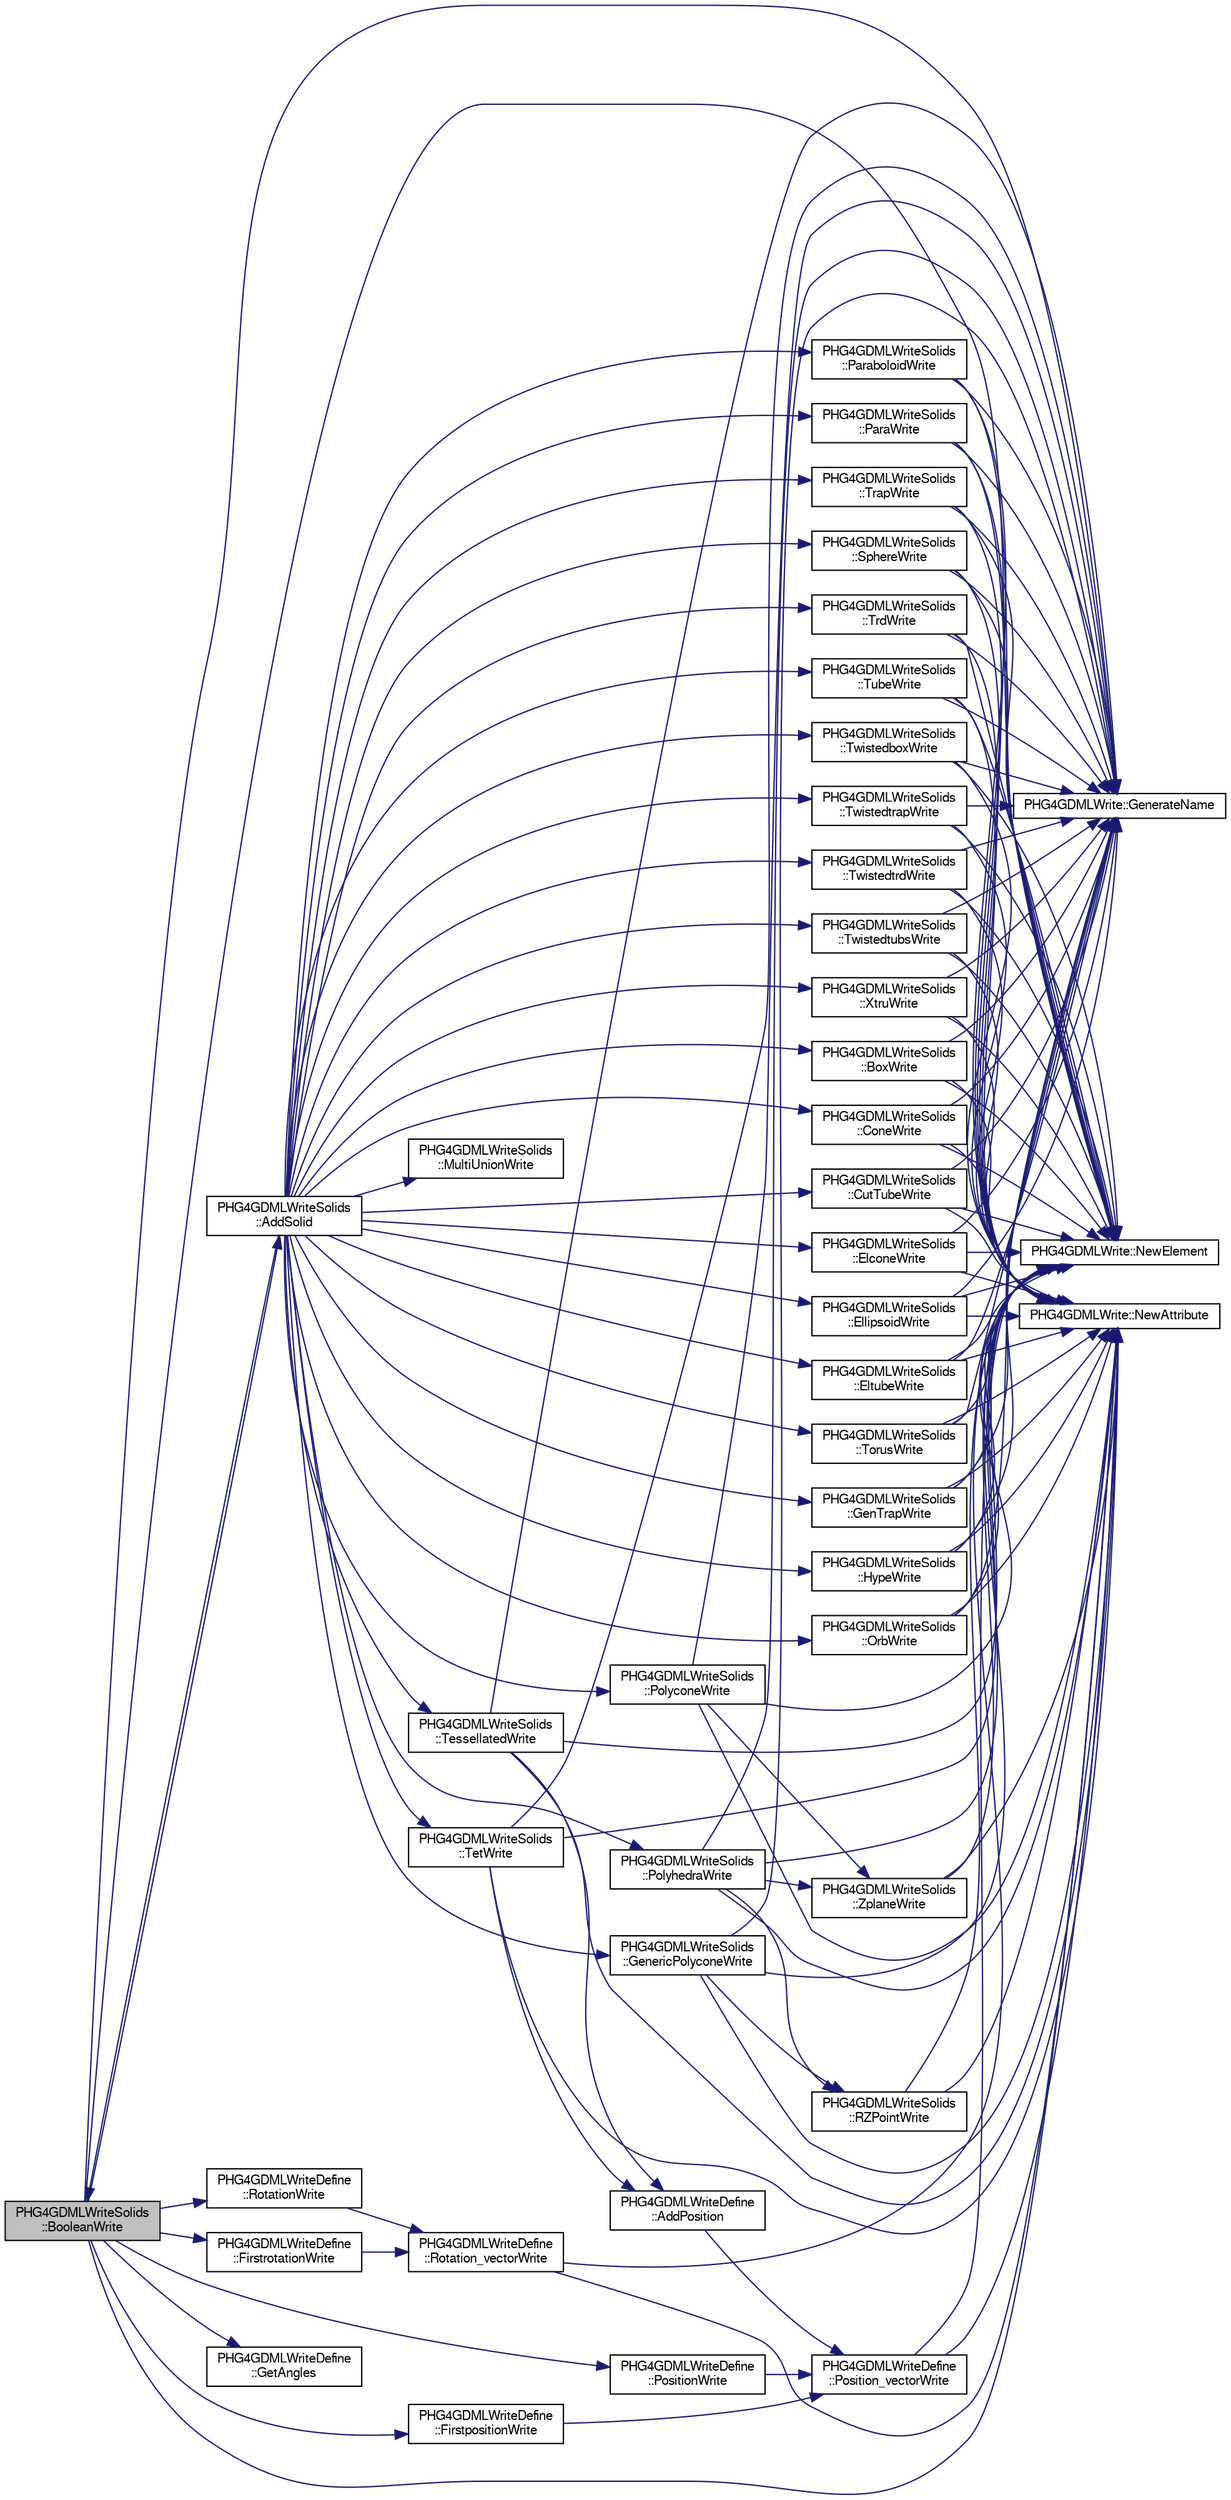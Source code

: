 digraph "PHG4GDMLWriteSolids::BooleanWrite"
{
  bgcolor="transparent";
  edge [fontname="FreeSans",fontsize="10",labelfontname="FreeSans",labelfontsize="10"];
  node [fontname="FreeSans",fontsize="10",shape=record];
  rankdir="LR";
  Node1 [label="PHG4GDMLWriteSolids\l::BooleanWrite",height=0.2,width=0.4,color="black", fillcolor="grey75", style="filled" fontcolor="black"];
  Node1 -> Node2 [color="midnightblue",fontsize="10",style="solid",fontname="FreeSans"];
  Node2 [label="PHG4GDMLWriteSolids\l::AddSolid",height=0.2,width=0.4,color="black",URL="$d0/d94/classPHG4GDMLWriteSolids.html#ae96019d064cee9517bad4aea85bd94e9"];
  Node2 -> Node1 [color="midnightblue",fontsize="10",style="solid",fontname="FreeSans"];
  Node2 -> Node3 [color="midnightblue",fontsize="10",style="solid",fontname="FreeSans"];
  Node3 [label="PHG4GDMLWriteSolids\l::BoxWrite",height=0.2,width=0.4,color="black",URL="$d0/d94/classPHG4GDMLWriteSolids.html#adb86c05c10ce4fdade5108b9e32b4398"];
  Node3 -> Node4 [color="midnightblue",fontsize="10",style="solid",fontname="FreeSans"];
  Node4 [label="PHG4GDMLWrite::GenerateName",height=0.2,width=0.4,color="black",URL="$dd/db5/classPHG4GDMLWrite.html#a16834147e17b47595b04d27a49405198"];
  Node3 -> Node5 [color="midnightblue",fontsize="10",style="solid",fontname="FreeSans"];
  Node5 [label="PHG4GDMLWrite::NewElement",height=0.2,width=0.4,color="black",URL="$dd/db5/classPHG4GDMLWrite.html#ada0a5579d406ec27f3150711ab83becc"];
  Node3 -> Node6 [color="midnightblue",fontsize="10",style="solid",fontname="FreeSans"];
  Node6 [label="PHG4GDMLWrite::NewAttribute",height=0.2,width=0.4,color="black",URL="$dd/db5/classPHG4GDMLWrite.html#afe96dc9fdc7c1a0a1a96b59dc15dffa2"];
  Node2 -> Node7 [color="midnightblue",fontsize="10",style="solid",fontname="FreeSans"];
  Node7 [label="PHG4GDMLWriteSolids\l::ConeWrite",height=0.2,width=0.4,color="black",URL="$d0/d94/classPHG4GDMLWriteSolids.html#af0fa6864ad9bdd61795f81b23e0c05c9"];
  Node7 -> Node4 [color="midnightblue",fontsize="10",style="solid",fontname="FreeSans"];
  Node7 -> Node5 [color="midnightblue",fontsize="10",style="solid",fontname="FreeSans"];
  Node7 -> Node6 [color="midnightblue",fontsize="10",style="solid",fontname="FreeSans"];
  Node2 -> Node8 [color="midnightblue",fontsize="10",style="solid",fontname="FreeSans"];
  Node8 [label="PHG4GDMLWriteSolids\l::CutTubeWrite",height=0.2,width=0.4,color="black",URL="$d0/d94/classPHG4GDMLWriteSolids.html#afa8d5aea54a4b2e2367e0511bc7c12a5"];
  Node8 -> Node4 [color="midnightblue",fontsize="10",style="solid",fontname="FreeSans"];
  Node8 -> Node5 [color="midnightblue",fontsize="10",style="solid",fontname="FreeSans"];
  Node8 -> Node6 [color="midnightblue",fontsize="10",style="solid",fontname="FreeSans"];
  Node2 -> Node9 [color="midnightblue",fontsize="10",style="solid",fontname="FreeSans"];
  Node9 [label="PHG4GDMLWriteSolids\l::ElconeWrite",height=0.2,width=0.4,color="black",URL="$d0/d94/classPHG4GDMLWriteSolids.html#a95a1f206d10ac25171774e465e42246c"];
  Node9 -> Node4 [color="midnightblue",fontsize="10",style="solid",fontname="FreeSans"];
  Node9 -> Node5 [color="midnightblue",fontsize="10",style="solid",fontname="FreeSans"];
  Node9 -> Node6 [color="midnightblue",fontsize="10",style="solid",fontname="FreeSans"];
  Node2 -> Node10 [color="midnightblue",fontsize="10",style="solid",fontname="FreeSans"];
  Node10 [label="PHG4GDMLWriteSolids\l::EllipsoidWrite",height=0.2,width=0.4,color="black",URL="$d0/d94/classPHG4GDMLWriteSolids.html#a0ecc7bc248265507e79a9fca71575014"];
  Node10 -> Node4 [color="midnightblue",fontsize="10",style="solid",fontname="FreeSans"];
  Node10 -> Node5 [color="midnightblue",fontsize="10",style="solid",fontname="FreeSans"];
  Node10 -> Node6 [color="midnightblue",fontsize="10",style="solid",fontname="FreeSans"];
  Node2 -> Node11 [color="midnightblue",fontsize="10",style="solid",fontname="FreeSans"];
  Node11 [label="PHG4GDMLWriteSolids\l::EltubeWrite",height=0.2,width=0.4,color="black",URL="$d0/d94/classPHG4GDMLWriteSolids.html#ab8adc5f1f99be44fbfbf7cb3c5e1e020"];
  Node11 -> Node4 [color="midnightblue",fontsize="10",style="solid",fontname="FreeSans"];
  Node11 -> Node5 [color="midnightblue",fontsize="10",style="solid",fontname="FreeSans"];
  Node11 -> Node6 [color="midnightblue",fontsize="10",style="solid",fontname="FreeSans"];
  Node2 -> Node12 [color="midnightblue",fontsize="10",style="solid",fontname="FreeSans"];
  Node12 [label="PHG4GDMLWriteSolids\l::GenericPolyconeWrite",height=0.2,width=0.4,color="black",URL="$d0/d94/classPHG4GDMLWriteSolids.html#ab179c3202cc083769c7c4b3a391f7bad"];
  Node12 -> Node4 [color="midnightblue",fontsize="10",style="solid",fontname="FreeSans"];
  Node12 -> Node5 [color="midnightblue",fontsize="10",style="solid",fontname="FreeSans"];
  Node12 -> Node6 [color="midnightblue",fontsize="10",style="solid",fontname="FreeSans"];
  Node12 -> Node13 [color="midnightblue",fontsize="10",style="solid",fontname="FreeSans"];
  Node13 [label="PHG4GDMLWriteSolids\l::RZPointWrite",height=0.2,width=0.4,color="black",URL="$d0/d94/classPHG4GDMLWriteSolids.html#a76c8c5f156836bf33c21ea9235afad2c"];
  Node13 -> Node5 [color="midnightblue",fontsize="10",style="solid",fontname="FreeSans"];
  Node13 -> Node6 [color="midnightblue",fontsize="10",style="solid",fontname="FreeSans"];
  Node2 -> Node14 [color="midnightblue",fontsize="10",style="solid",fontname="FreeSans"];
  Node14 [label="PHG4GDMLWriteSolids\l::GenTrapWrite",height=0.2,width=0.4,color="black",URL="$d0/d94/classPHG4GDMLWriteSolids.html#a9e0a708dbd9fcbfcc88009caff0d6853"];
  Node14 -> Node4 [color="midnightblue",fontsize="10",style="solid",fontname="FreeSans"];
  Node14 -> Node5 [color="midnightblue",fontsize="10",style="solid",fontname="FreeSans"];
  Node14 -> Node6 [color="midnightblue",fontsize="10",style="solid",fontname="FreeSans"];
  Node2 -> Node15 [color="midnightblue",fontsize="10",style="solid",fontname="FreeSans"];
  Node15 [label="PHG4GDMLWriteSolids\l::HypeWrite",height=0.2,width=0.4,color="black",URL="$d0/d94/classPHG4GDMLWriteSolids.html#abd293d652e55c78e3cfb5cbc4580a565"];
  Node15 -> Node4 [color="midnightblue",fontsize="10",style="solid",fontname="FreeSans"];
  Node15 -> Node5 [color="midnightblue",fontsize="10",style="solid",fontname="FreeSans"];
  Node15 -> Node6 [color="midnightblue",fontsize="10",style="solid",fontname="FreeSans"];
  Node2 -> Node16 [color="midnightblue",fontsize="10",style="solid",fontname="FreeSans"];
  Node16 [label="PHG4GDMLWriteSolids\l::MultiUnionWrite",height=0.2,width=0.4,color="black",URL="$d0/d94/classPHG4GDMLWriteSolids.html#a0e1bf2f22e7d43045979c8f4d3b7268f"];
  Node2 -> Node17 [color="midnightblue",fontsize="10",style="solid",fontname="FreeSans"];
  Node17 [label="PHG4GDMLWriteSolids\l::OrbWrite",height=0.2,width=0.4,color="black",URL="$d0/d94/classPHG4GDMLWriteSolids.html#a23f60faf33372b4ca39915d3db566a59"];
  Node17 -> Node4 [color="midnightblue",fontsize="10",style="solid",fontname="FreeSans"];
  Node17 -> Node5 [color="midnightblue",fontsize="10",style="solid",fontname="FreeSans"];
  Node17 -> Node6 [color="midnightblue",fontsize="10",style="solid",fontname="FreeSans"];
  Node2 -> Node18 [color="midnightblue",fontsize="10",style="solid",fontname="FreeSans"];
  Node18 [label="PHG4GDMLWriteSolids\l::ParaboloidWrite",height=0.2,width=0.4,color="black",URL="$d0/d94/classPHG4GDMLWriteSolids.html#a63fa8de3ebea6833999f0d15b0182330"];
  Node18 -> Node4 [color="midnightblue",fontsize="10",style="solid",fontname="FreeSans"];
  Node18 -> Node5 [color="midnightblue",fontsize="10",style="solid",fontname="FreeSans"];
  Node18 -> Node6 [color="midnightblue",fontsize="10",style="solid",fontname="FreeSans"];
  Node2 -> Node19 [color="midnightblue",fontsize="10",style="solid",fontname="FreeSans"];
  Node19 [label="PHG4GDMLWriteSolids\l::ParaWrite",height=0.2,width=0.4,color="black",URL="$d0/d94/classPHG4GDMLWriteSolids.html#a32bb2ff453c9bd44b295315d1fba4536"];
  Node19 -> Node4 [color="midnightblue",fontsize="10",style="solid",fontname="FreeSans"];
  Node19 -> Node5 [color="midnightblue",fontsize="10",style="solid",fontname="FreeSans"];
  Node19 -> Node6 [color="midnightblue",fontsize="10",style="solid",fontname="FreeSans"];
  Node2 -> Node20 [color="midnightblue",fontsize="10",style="solid",fontname="FreeSans"];
  Node20 [label="PHG4GDMLWriteSolids\l::PolyconeWrite",height=0.2,width=0.4,color="black",URL="$d0/d94/classPHG4GDMLWriteSolids.html#af6b5adff80e56fddc9767fae06af651a"];
  Node20 -> Node4 [color="midnightblue",fontsize="10",style="solid",fontname="FreeSans"];
  Node20 -> Node5 [color="midnightblue",fontsize="10",style="solid",fontname="FreeSans"];
  Node20 -> Node6 [color="midnightblue",fontsize="10",style="solid",fontname="FreeSans"];
  Node20 -> Node21 [color="midnightblue",fontsize="10",style="solid",fontname="FreeSans"];
  Node21 [label="PHG4GDMLWriteSolids\l::ZplaneWrite",height=0.2,width=0.4,color="black",URL="$d0/d94/classPHG4GDMLWriteSolids.html#a21646b90690b673d3d5f48acd22f95c3"];
  Node21 -> Node5 [color="midnightblue",fontsize="10",style="solid",fontname="FreeSans"];
  Node21 -> Node6 [color="midnightblue",fontsize="10",style="solid",fontname="FreeSans"];
  Node2 -> Node22 [color="midnightblue",fontsize="10",style="solid",fontname="FreeSans"];
  Node22 [label="PHG4GDMLWriteSolids\l::PolyhedraWrite",height=0.2,width=0.4,color="black",URL="$d0/d94/classPHG4GDMLWriteSolids.html#ace99086533ca2af8366d439a3a08f9ae"];
  Node22 -> Node4 [color="midnightblue",fontsize="10",style="solid",fontname="FreeSans"];
  Node22 -> Node5 [color="midnightblue",fontsize="10",style="solid",fontname="FreeSans"];
  Node22 -> Node6 [color="midnightblue",fontsize="10",style="solid",fontname="FreeSans"];
  Node22 -> Node21 [color="midnightblue",fontsize="10",style="solid",fontname="FreeSans"];
  Node22 -> Node13 [color="midnightblue",fontsize="10",style="solid",fontname="FreeSans"];
  Node2 -> Node23 [color="midnightblue",fontsize="10",style="solid",fontname="FreeSans"];
  Node23 [label="PHG4GDMLWriteSolids\l::SphereWrite",height=0.2,width=0.4,color="black",URL="$d0/d94/classPHG4GDMLWriteSolids.html#a6e42ab8eadb2fde73103ced7c6515d43"];
  Node23 -> Node4 [color="midnightblue",fontsize="10",style="solid",fontname="FreeSans"];
  Node23 -> Node5 [color="midnightblue",fontsize="10",style="solid",fontname="FreeSans"];
  Node23 -> Node6 [color="midnightblue",fontsize="10",style="solid",fontname="FreeSans"];
  Node2 -> Node24 [color="midnightblue",fontsize="10",style="solid",fontname="FreeSans"];
  Node24 [label="PHG4GDMLWriteSolids\l::TessellatedWrite",height=0.2,width=0.4,color="black",URL="$d0/d94/classPHG4GDMLWriteSolids.html#a0f2faa6ed82bbf74fdde4ded9c9eba48"];
  Node24 -> Node4 [color="midnightblue",fontsize="10",style="solid",fontname="FreeSans"];
  Node24 -> Node5 [color="midnightblue",fontsize="10",style="solid",fontname="FreeSans"];
  Node24 -> Node6 [color="midnightblue",fontsize="10",style="solid",fontname="FreeSans"];
  Node24 -> Node25 [color="midnightblue",fontsize="10",style="solid",fontname="FreeSans"];
  Node25 [label="PHG4GDMLWriteDefine\l::AddPosition",height=0.2,width=0.4,color="black",URL="$d9/def/classPHG4GDMLWriteDefine.html#a47548585df1a51dc655810d65d3b3802"];
  Node25 -> Node26 [color="midnightblue",fontsize="10",style="solid",fontname="FreeSans"];
  Node26 [label="PHG4GDMLWriteDefine\l::Position_vectorWrite",height=0.2,width=0.4,color="black",URL="$d9/def/classPHG4GDMLWriteDefine.html#a4afdc8b4e9e647a40da36e6c6896f56d"];
  Node26 -> Node6 [color="midnightblue",fontsize="10",style="solid",fontname="FreeSans"];
  Node26 -> Node5 [color="midnightblue",fontsize="10",style="solid",fontname="FreeSans"];
  Node2 -> Node27 [color="midnightblue",fontsize="10",style="solid",fontname="FreeSans"];
  Node27 [label="PHG4GDMLWriteSolids\l::TetWrite",height=0.2,width=0.4,color="black",URL="$d0/d94/classPHG4GDMLWriteSolids.html#ac5a46e9304dc7ebcf40b4268fa26c9ea"];
  Node27 -> Node4 [color="midnightblue",fontsize="10",style="solid",fontname="FreeSans"];
  Node27 -> Node5 [color="midnightblue",fontsize="10",style="solid",fontname="FreeSans"];
  Node27 -> Node6 [color="midnightblue",fontsize="10",style="solid",fontname="FreeSans"];
  Node27 -> Node25 [color="midnightblue",fontsize="10",style="solid",fontname="FreeSans"];
  Node2 -> Node28 [color="midnightblue",fontsize="10",style="solid",fontname="FreeSans"];
  Node28 [label="PHG4GDMLWriteSolids\l::TorusWrite",height=0.2,width=0.4,color="black",URL="$d0/d94/classPHG4GDMLWriteSolids.html#a5a965c3c48b3db833ab9ed45a9bbdb41"];
  Node28 -> Node4 [color="midnightblue",fontsize="10",style="solid",fontname="FreeSans"];
  Node28 -> Node5 [color="midnightblue",fontsize="10",style="solid",fontname="FreeSans"];
  Node28 -> Node6 [color="midnightblue",fontsize="10",style="solid",fontname="FreeSans"];
  Node2 -> Node29 [color="midnightblue",fontsize="10",style="solid",fontname="FreeSans"];
  Node29 [label="PHG4GDMLWriteSolids\l::TrapWrite",height=0.2,width=0.4,color="black",URL="$d0/d94/classPHG4GDMLWriteSolids.html#a80558da78c1f285c6242bbc0144465a1"];
  Node29 -> Node4 [color="midnightblue",fontsize="10",style="solid",fontname="FreeSans"];
  Node29 -> Node5 [color="midnightblue",fontsize="10",style="solid",fontname="FreeSans"];
  Node29 -> Node6 [color="midnightblue",fontsize="10",style="solid",fontname="FreeSans"];
  Node2 -> Node30 [color="midnightblue",fontsize="10",style="solid",fontname="FreeSans"];
  Node30 [label="PHG4GDMLWriteSolids\l::TrdWrite",height=0.2,width=0.4,color="black",URL="$d0/d94/classPHG4GDMLWriteSolids.html#aec95c52a133f535ceb1c24ca9ebd59e4"];
  Node30 -> Node4 [color="midnightblue",fontsize="10",style="solid",fontname="FreeSans"];
  Node30 -> Node5 [color="midnightblue",fontsize="10",style="solid",fontname="FreeSans"];
  Node30 -> Node6 [color="midnightblue",fontsize="10",style="solid",fontname="FreeSans"];
  Node2 -> Node31 [color="midnightblue",fontsize="10",style="solid",fontname="FreeSans"];
  Node31 [label="PHG4GDMLWriteSolids\l::TubeWrite",height=0.2,width=0.4,color="black",URL="$d0/d94/classPHG4GDMLWriteSolids.html#a344250f109aa3c8b80573dfd51655ddb"];
  Node31 -> Node4 [color="midnightblue",fontsize="10",style="solid",fontname="FreeSans"];
  Node31 -> Node5 [color="midnightblue",fontsize="10",style="solid",fontname="FreeSans"];
  Node31 -> Node6 [color="midnightblue",fontsize="10",style="solid",fontname="FreeSans"];
  Node2 -> Node32 [color="midnightblue",fontsize="10",style="solid",fontname="FreeSans"];
  Node32 [label="PHG4GDMLWriteSolids\l::TwistedboxWrite",height=0.2,width=0.4,color="black",URL="$d0/d94/classPHG4GDMLWriteSolids.html#a1fe20a0882d9c7856a4036a83ff88c27"];
  Node32 -> Node4 [color="midnightblue",fontsize="10",style="solid",fontname="FreeSans"];
  Node32 -> Node5 [color="midnightblue",fontsize="10",style="solid",fontname="FreeSans"];
  Node32 -> Node6 [color="midnightblue",fontsize="10",style="solid",fontname="FreeSans"];
  Node2 -> Node33 [color="midnightblue",fontsize="10",style="solid",fontname="FreeSans"];
  Node33 [label="PHG4GDMLWriteSolids\l::TwistedtrapWrite",height=0.2,width=0.4,color="black",URL="$d0/d94/classPHG4GDMLWriteSolids.html#a971e013b661799d807ea7a464c04bd15"];
  Node33 -> Node4 [color="midnightblue",fontsize="10",style="solid",fontname="FreeSans"];
  Node33 -> Node5 [color="midnightblue",fontsize="10",style="solid",fontname="FreeSans"];
  Node33 -> Node6 [color="midnightblue",fontsize="10",style="solid",fontname="FreeSans"];
  Node2 -> Node34 [color="midnightblue",fontsize="10",style="solid",fontname="FreeSans"];
  Node34 [label="PHG4GDMLWriteSolids\l::TwistedtrdWrite",height=0.2,width=0.4,color="black",URL="$d0/d94/classPHG4GDMLWriteSolids.html#a00f423d7d6692958b44bf97ef34e5ffb"];
  Node34 -> Node4 [color="midnightblue",fontsize="10",style="solid",fontname="FreeSans"];
  Node34 -> Node5 [color="midnightblue",fontsize="10",style="solid",fontname="FreeSans"];
  Node34 -> Node6 [color="midnightblue",fontsize="10",style="solid",fontname="FreeSans"];
  Node2 -> Node35 [color="midnightblue",fontsize="10",style="solid",fontname="FreeSans"];
  Node35 [label="PHG4GDMLWriteSolids\l::TwistedtubsWrite",height=0.2,width=0.4,color="black",URL="$d0/d94/classPHG4GDMLWriteSolids.html#a3e3f5285136c04aa88abb5f6ba33fefb"];
  Node35 -> Node4 [color="midnightblue",fontsize="10",style="solid",fontname="FreeSans"];
  Node35 -> Node5 [color="midnightblue",fontsize="10",style="solid",fontname="FreeSans"];
  Node35 -> Node6 [color="midnightblue",fontsize="10",style="solid",fontname="FreeSans"];
  Node2 -> Node36 [color="midnightblue",fontsize="10",style="solid",fontname="FreeSans"];
  Node36 [label="PHG4GDMLWriteSolids\l::XtruWrite",height=0.2,width=0.4,color="black",URL="$d0/d94/classPHG4GDMLWriteSolids.html#a47008ee8616fcf6fe7bd245c0201eea2"];
  Node36 -> Node4 [color="midnightblue",fontsize="10",style="solid",fontname="FreeSans"];
  Node36 -> Node5 [color="midnightblue",fontsize="10",style="solid",fontname="FreeSans"];
  Node36 -> Node6 [color="midnightblue",fontsize="10",style="solid",fontname="FreeSans"];
  Node1 -> Node37 [color="midnightblue",fontsize="10",style="solid",fontname="FreeSans"];
  Node37 [label="PHG4GDMLWriteDefine\l::FirstpositionWrite",height=0.2,width=0.4,color="black",URL="$d9/def/classPHG4GDMLWriteDefine.html#a86705e5b7693ed2de318af040b1b2404"];
  Node37 -> Node26 [color="midnightblue",fontsize="10",style="solid",fontname="FreeSans"];
  Node1 -> Node38 [color="midnightblue",fontsize="10",style="solid",fontname="FreeSans"];
  Node38 [label="PHG4GDMLWriteDefine\l::FirstrotationWrite",height=0.2,width=0.4,color="black",URL="$d9/def/classPHG4GDMLWriteDefine.html#ae5eb12033599de04b2b90a5fe52c8a44"];
  Node38 -> Node39 [color="midnightblue",fontsize="10",style="solid",fontname="FreeSans"];
  Node39 [label="PHG4GDMLWriteDefine\l::Rotation_vectorWrite",height=0.2,width=0.4,color="black",URL="$d9/def/classPHG4GDMLWriteDefine.html#a8e59febb09b3397fe38cb9ad92ab10b2"];
  Node39 -> Node6 [color="midnightblue",fontsize="10",style="solid",fontname="FreeSans"];
  Node39 -> Node5 [color="midnightblue",fontsize="10",style="solid",fontname="FreeSans"];
  Node1 -> Node4 [color="midnightblue",fontsize="10",style="solid",fontname="FreeSans"];
  Node1 -> Node40 [color="midnightblue",fontsize="10",style="solid",fontname="FreeSans"];
  Node40 [label="PHG4GDMLWriteDefine\l::GetAngles",height=0.2,width=0.4,color="black",URL="$d9/def/classPHG4GDMLWriteDefine.html#a73fd90a6454e36a073fd038eb944e48d"];
  Node1 -> Node6 [color="midnightblue",fontsize="10",style="solid",fontname="FreeSans"];
  Node1 -> Node5 [color="midnightblue",fontsize="10",style="solid",fontname="FreeSans"];
  Node1 -> Node41 [color="midnightblue",fontsize="10",style="solid",fontname="FreeSans"];
  Node41 [label="PHG4GDMLWriteDefine\l::PositionWrite",height=0.2,width=0.4,color="black",URL="$d9/def/classPHG4GDMLWriteDefine.html#a2360d759be1c4c555860e4f20bb80394"];
  Node41 -> Node26 [color="midnightblue",fontsize="10",style="solid",fontname="FreeSans"];
  Node1 -> Node42 [color="midnightblue",fontsize="10",style="solid",fontname="FreeSans"];
  Node42 [label="PHG4GDMLWriteDefine\l::RotationWrite",height=0.2,width=0.4,color="black",URL="$d9/def/classPHG4GDMLWriteDefine.html#a7828fe9d6b891185597a8c5afb53717d"];
  Node42 -> Node39 [color="midnightblue",fontsize="10",style="solid",fontname="FreeSans"];
}
